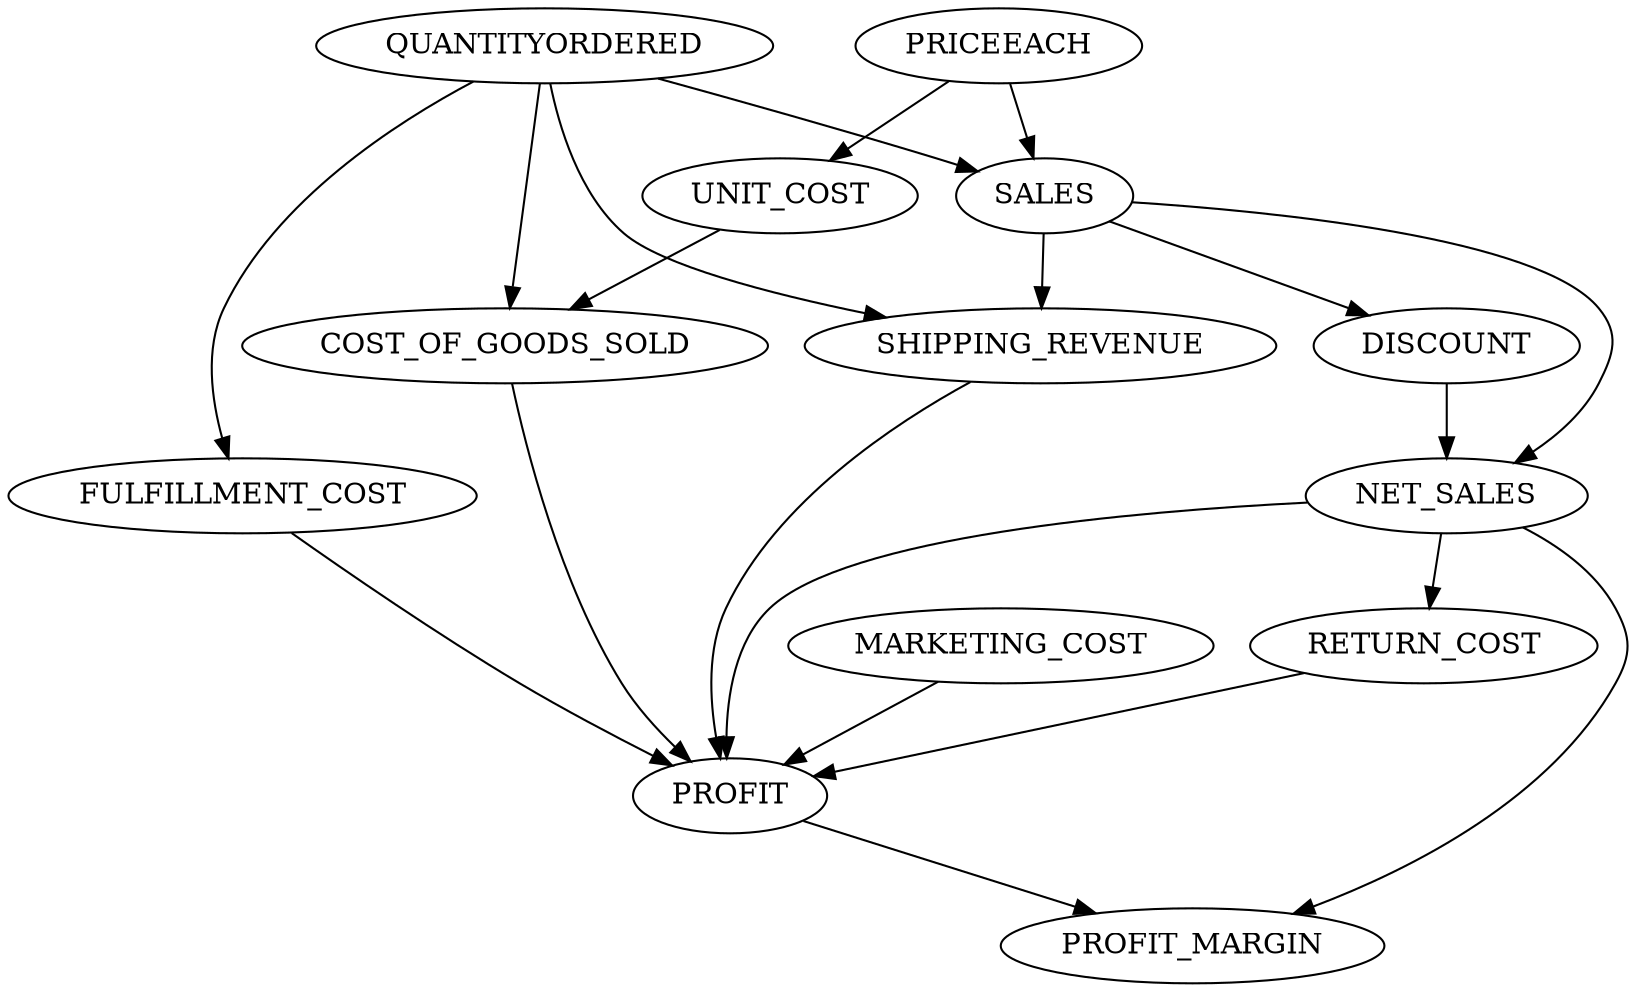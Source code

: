 // Variable Dependency Graph
digraph {
	rankdir=TB
	PRICEEACH -> UNIT_COST
	PRICEEACH -> SALES
	QUANTITYORDERED -> SALES
	QUANTITYORDERED -> FULFILLMENT_COST
	QUANTITYORDERED -> COST_OF_GOODS_SOLD
	QUANTITYORDERED -> SHIPPING_REVENUE
	SALES -> DISCOUNT
	SALES -> NET_SALES
	SALES -> SHIPPING_REVENUE
	UNIT_COST -> COST_OF_GOODS_SOLD
	DISCOUNT -> NET_SALES
	NET_SALES -> RETURN_COST
	NET_SALES -> PROFIT
	NET_SALES -> PROFIT_MARGIN
	FULFILLMENT_COST -> PROFIT
	MARKETING_COST -> PROFIT
	RETURN_COST -> PROFIT
	COST_OF_GOODS_SOLD -> PROFIT
	SHIPPING_REVENUE -> PROFIT
	PROFIT -> PROFIT_MARGIN
}
